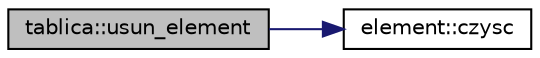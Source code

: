 digraph G
{
  edge [fontname="Helvetica",fontsize="10",labelfontname="Helvetica",labelfontsize="10"];
  node [fontname="Helvetica",fontsize="10",shape=record];
  rankdir="LR";
  Node1 [label="tablica::usun_element",height=0.2,width=0.4,color="black", fillcolor="grey75", style="filled" fontcolor="black"];
  Node1 -> Node2 [color="midnightblue",fontsize="10",style="solid",fontname="Helvetica"];
  Node2 [label="element::czysc",height=0.2,width=0.4,color="black", fillcolor="white", style="filled",URL="$classelement.html#a51895177f9783b3293f5027c0d307e13",tooltip="zeruje wartosci elementu"];
}
